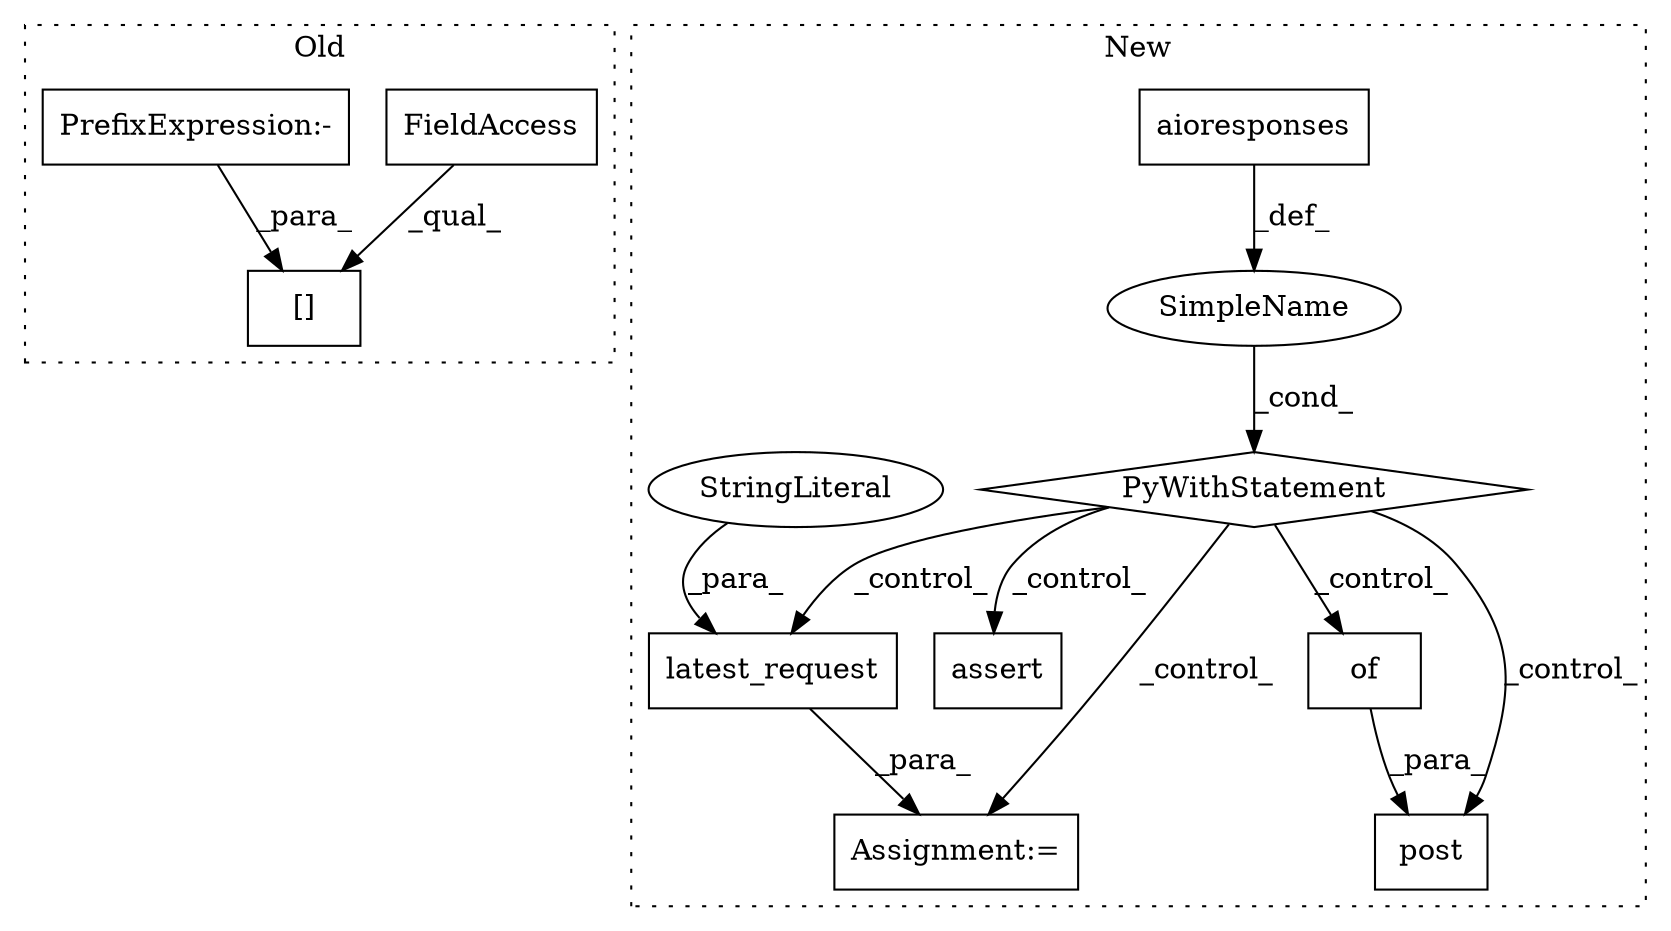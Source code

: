 digraph G {
subgraph cluster0 {
1 [label="[]" a="2" s="2606,2634" l="26,1" shape="box"];
3 [label="FieldAccess" a="22" s="2606" l="25" shape="box"];
8 [label="PrefixExpression:-" a="38" s="2632" l="1" shape="box"];
label = "Old";
style="dotted";
}
subgraph cluster1 {
2 [label="post" a="32" s="2509,2591" l="5,1" shape="box"];
4 [label="of" a="32" s="2569,2581" l="3,1" shape="box"];
5 [label="aioresponses" a="32" s="2263" l="14" shape="box"];
6 [label="PyWithStatement" a="104" s="2253,2277" l="10,2" shape="diamond"];
7 [label="SimpleName" a="42" s="" l="" shape="ellipse"];
9 [label="assert" a="6" s="2950" l="7" shape="box"];
10 [label="latest_request" a="32" s="2717,2796" l="15,1" shape="box"];
11 [label="StringLiteral" a="45" s="2746" l="50" shape="ellipse"];
12 [label="Assignment:=" a="7" s="2716" l="1" shape="box"];
label = "New";
style="dotted";
}
3 -> 1 [label="_qual_"];
4 -> 2 [label="_para_"];
5 -> 7 [label="_def_"];
6 -> 4 [label="_control_"];
6 -> 12 [label="_control_"];
6 -> 9 [label="_control_"];
6 -> 2 [label="_control_"];
6 -> 10 [label="_control_"];
7 -> 6 [label="_cond_"];
8 -> 1 [label="_para_"];
10 -> 12 [label="_para_"];
11 -> 10 [label="_para_"];
}